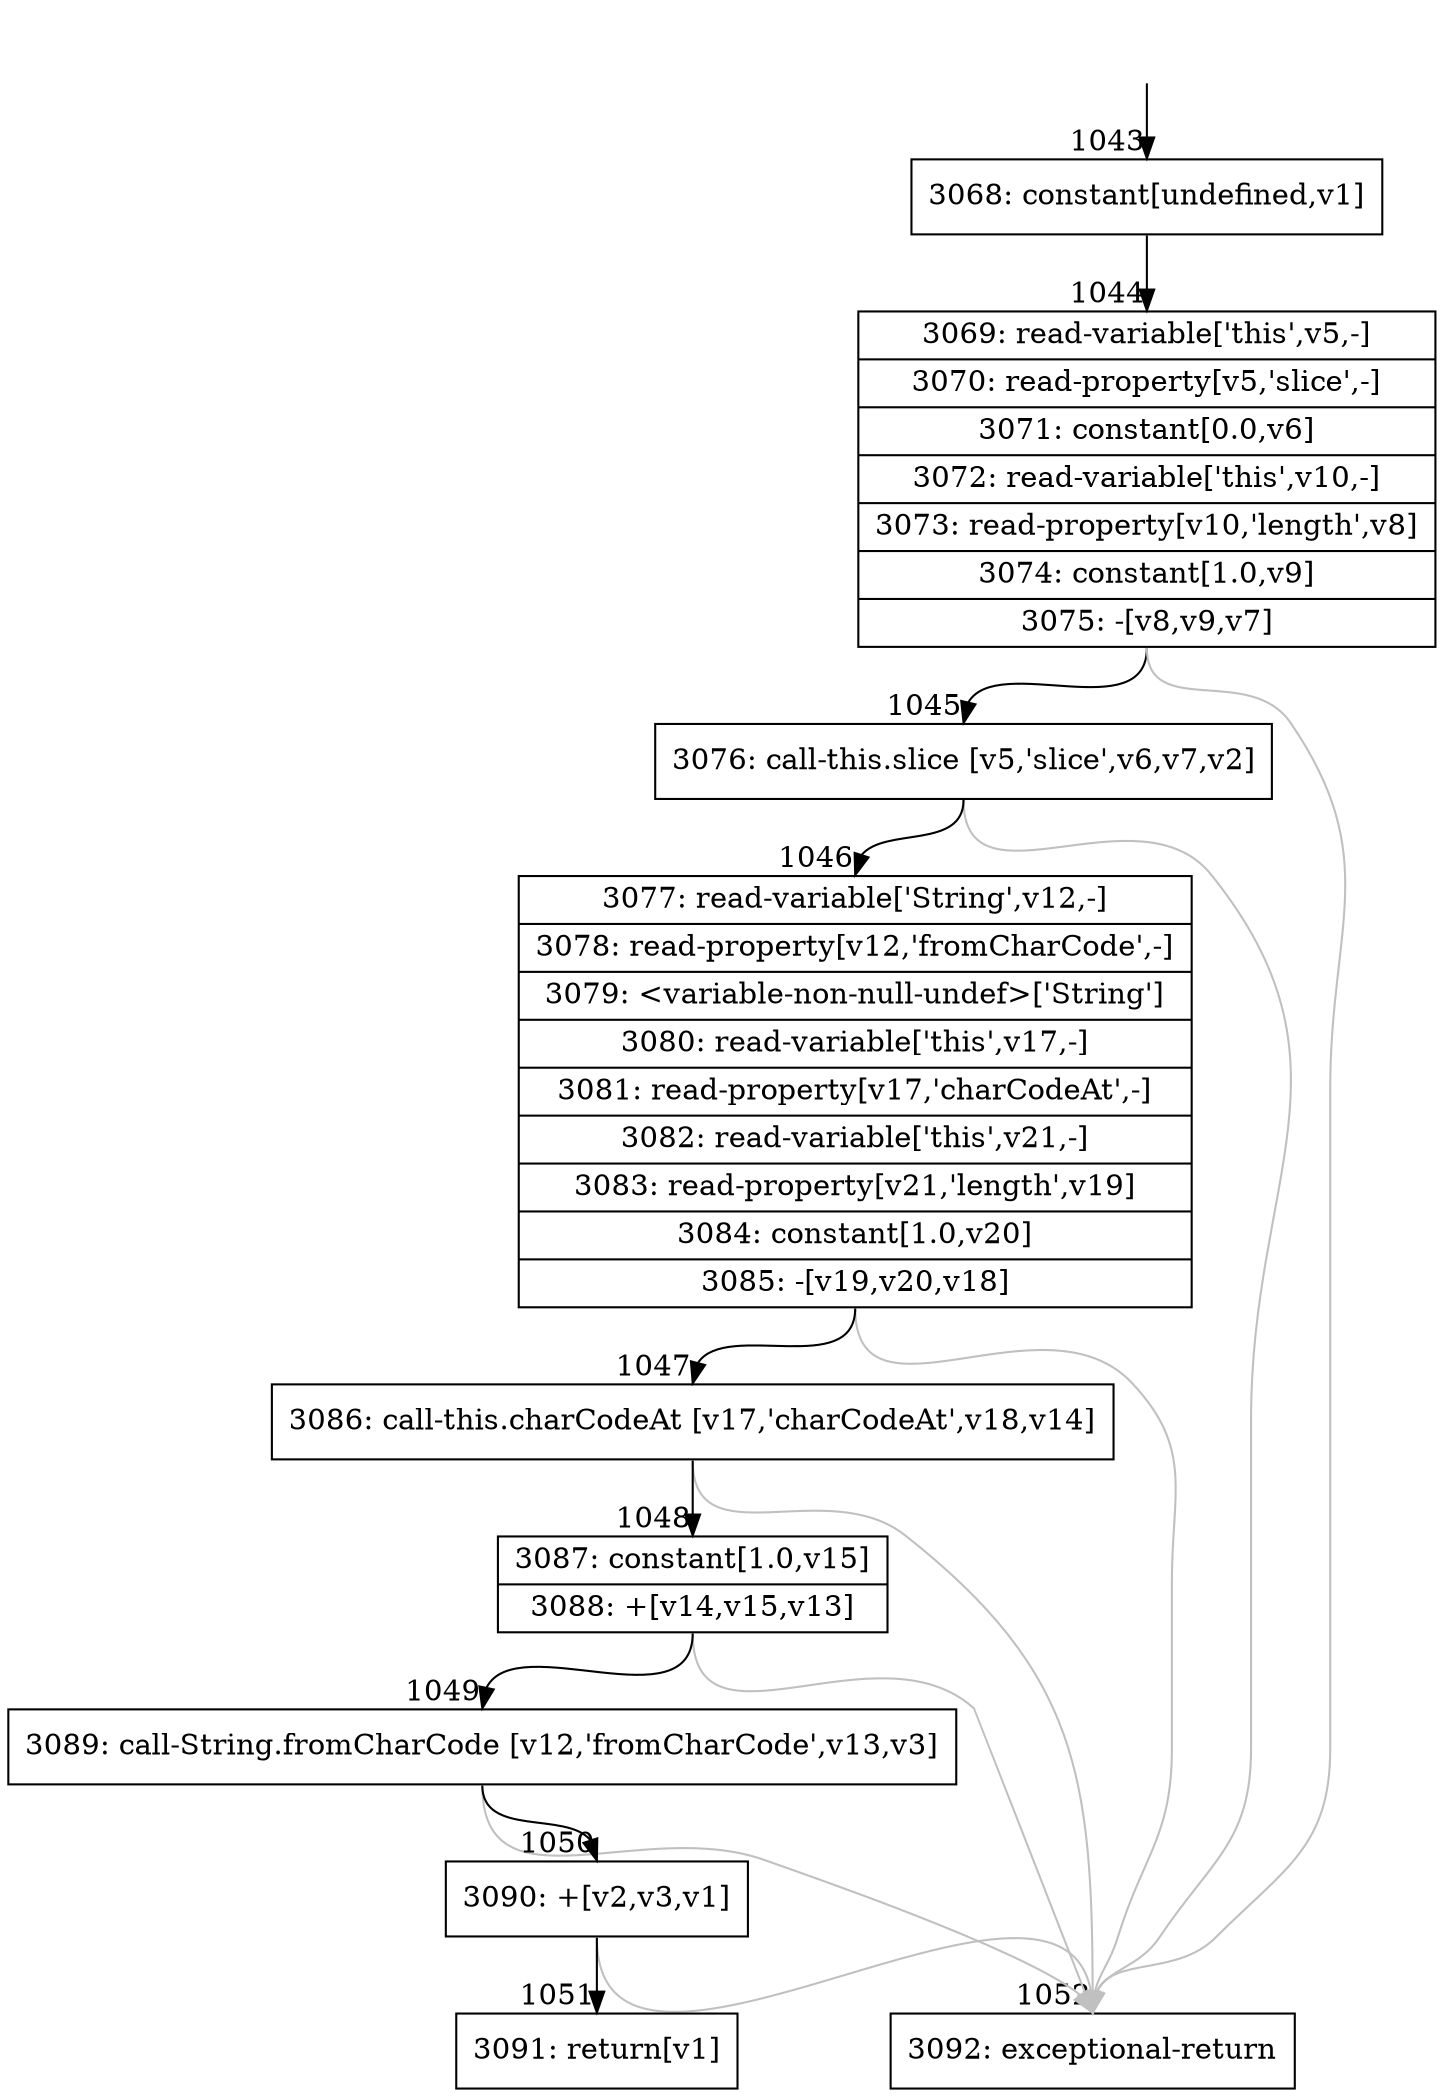 digraph {
rankdir="TD"
BB_entry88[shape=none,label=""];
BB_entry88 -> BB1043 [tailport=s, headport=n, headlabel="    1043"]
BB1043 [shape=record label="{3068: constant[undefined,v1]}" ] 
BB1043 -> BB1044 [tailport=s, headport=n, headlabel="      1044"]
BB1044 [shape=record label="{3069: read-variable['this',v5,-]|3070: read-property[v5,'slice',-]|3071: constant[0.0,v6]|3072: read-variable['this',v10,-]|3073: read-property[v10,'length',v8]|3074: constant[1.0,v9]|3075: -[v8,v9,v7]}" ] 
BB1044 -> BB1045 [tailport=s, headport=n, headlabel="      1045"]
BB1044 -> BB1052 [tailport=s, headport=n, color=gray, headlabel="      1052"]
BB1045 [shape=record label="{3076: call-this.slice [v5,'slice',v6,v7,v2]}" ] 
BB1045 -> BB1046 [tailport=s, headport=n, headlabel="      1046"]
BB1045 -> BB1052 [tailport=s, headport=n, color=gray]
BB1046 [shape=record label="{3077: read-variable['String',v12,-]|3078: read-property[v12,'fromCharCode',-]|3079: \<variable-non-null-undef\>['String']|3080: read-variable['this',v17,-]|3081: read-property[v17,'charCodeAt',-]|3082: read-variable['this',v21,-]|3083: read-property[v21,'length',v19]|3084: constant[1.0,v20]|3085: -[v19,v20,v18]}" ] 
BB1046 -> BB1047 [tailport=s, headport=n, headlabel="      1047"]
BB1046 -> BB1052 [tailport=s, headport=n, color=gray]
BB1047 [shape=record label="{3086: call-this.charCodeAt [v17,'charCodeAt',v18,v14]}" ] 
BB1047 -> BB1048 [tailport=s, headport=n, headlabel="      1048"]
BB1047 -> BB1052 [tailport=s, headport=n, color=gray]
BB1048 [shape=record label="{3087: constant[1.0,v15]|3088: +[v14,v15,v13]}" ] 
BB1048 -> BB1049 [tailport=s, headport=n, headlabel="      1049"]
BB1048 -> BB1052 [tailport=s, headport=n, color=gray]
BB1049 [shape=record label="{3089: call-String.fromCharCode [v12,'fromCharCode',v13,v3]}" ] 
BB1049 -> BB1050 [tailport=s, headport=n, headlabel="      1050"]
BB1049 -> BB1052 [tailport=s, headport=n, color=gray]
BB1050 [shape=record label="{3090: +[v2,v3,v1]}" ] 
BB1050 -> BB1051 [tailport=s, headport=n, headlabel="      1051"]
BB1050 -> BB1052 [tailport=s, headport=n, color=gray]
BB1051 [shape=record label="{3091: return[v1]}" ] 
BB1052 [shape=record label="{3092: exceptional-return}" ] 
//#$~ 682
}
